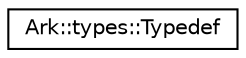 digraph "Graphical Class Hierarchy"
{
 // INTERACTIVE_SVG=YES
 // LATEX_PDF_SIZE
  edge [fontname="Helvetica",fontsize="10",labelfontname="Helvetica",labelfontsize="10"];
  node [fontname="Helvetica",fontsize="10",shape=record];
  rankdir="LR";
  Node0 [label="Ark::types::Typedef",height=0.2,width=0.4,color="black", fillcolor="white", style="filled",URL="$d9/dbf/structArk_1_1types_1_1Typedef.html",tooltip="A type definition within a contract."];
}
